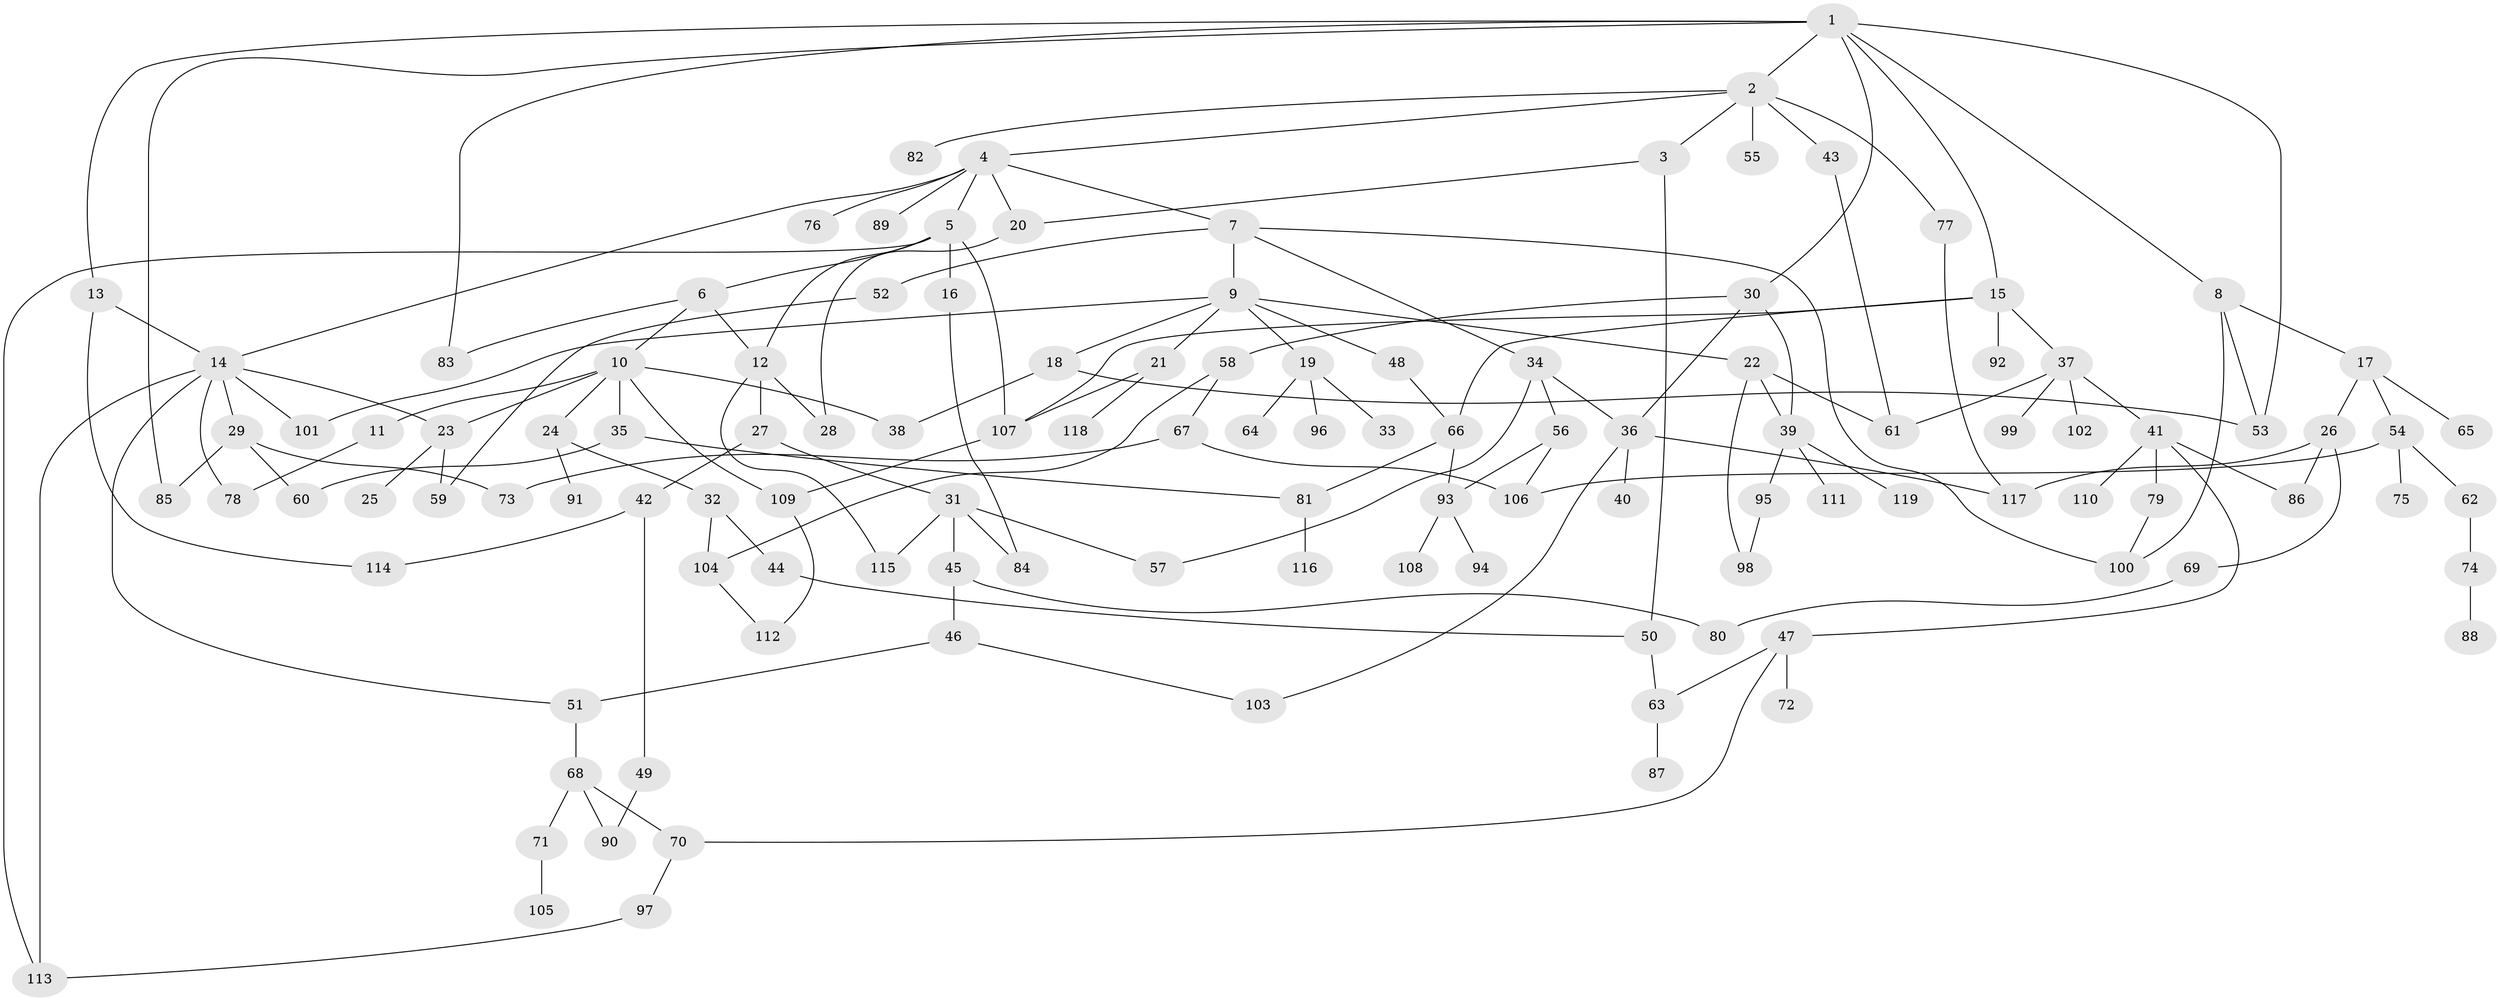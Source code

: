 // coarse degree distribution, {4: 0.25, 5: 0.05555555555555555, 3: 0.2777777777777778, 9: 0.013888888888888888, 8: 0.027777777777777776, 6: 0.027777777777777776, 1: 0.18055555555555555, 2: 0.1388888888888889, 7: 0.027777777777777776}
// Generated by graph-tools (version 1.1) at 2025/36/03/04/25 23:36:06]
// undirected, 119 vertices, 166 edges
graph export_dot {
  node [color=gray90,style=filled];
  1;
  2;
  3;
  4;
  5;
  6;
  7;
  8;
  9;
  10;
  11;
  12;
  13;
  14;
  15;
  16;
  17;
  18;
  19;
  20;
  21;
  22;
  23;
  24;
  25;
  26;
  27;
  28;
  29;
  30;
  31;
  32;
  33;
  34;
  35;
  36;
  37;
  38;
  39;
  40;
  41;
  42;
  43;
  44;
  45;
  46;
  47;
  48;
  49;
  50;
  51;
  52;
  53;
  54;
  55;
  56;
  57;
  58;
  59;
  60;
  61;
  62;
  63;
  64;
  65;
  66;
  67;
  68;
  69;
  70;
  71;
  72;
  73;
  74;
  75;
  76;
  77;
  78;
  79;
  80;
  81;
  82;
  83;
  84;
  85;
  86;
  87;
  88;
  89;
  90;
  91;
  92;
  93;
  94;
  95;
  96;
  97;
  98;
  99;
  100;
  101;
  102;
  103;
  104;
  105;
  106;
  107;
  108;
  109;
  110;
  111;
  112;
  113;
  114;
  115;
  116;
  117;
  118;
  119;
  1 -- 2;
  1 -- 8;
  1 -- 13;
  1 -- 15;
  1 -- 30;
  1 -- 83;
  1 -- 85;
  1 -- 53;
  2 -- 3;
  2 -- 4;
  2 -- 43;
  2 -- 55;
  2 -- 77;
  2 -- 82;
  3 -- 20;
  3 -- 50;
  4 -- 5;
  4 -- 7;
  4 -- 76;
  4 -- 89;
  4 -- 14;
  4 -- 20;
  5 -- 6;
  5 -- 12;
  5 -- 16;
  5 -- 113;
  5 -- 107;
  6 -- 10;
  6 -- 12;
  6 -- 83;
  7 -- 9;
  7 -- 34;
  7 -- 52;
  7 -- 100;
  8 -- 17;
  8 -- 53;
  8 -- 100;
  9 -- 18;
  9 -- 19;
  9 -- 21;
  9 -- 22;
  9 -- 48;
  9 -- 101;
  10 -- 11;
  10 -- 24;
  10 -- 35;
  10 -- 109;
  10 -- 23;
  10 -- 38;
  11 -- 78;
  12 -- 27;
  12 -- 28;
  12 -- 115;
  13 -- 14;
  13 -- 114;
  14 -- 23;
  14 -- 29;
  14 -- 78;
  14 -- 113;
  14 -- 51;
  14 -- 101;
  15 -- 37;
  15 -- 66;
  15 -- 92;
  15 -- 107;
  16 -- 84;
  17 -- 26;
  17 -- 54;
  17 -- 65;
  18 -- 38;
  18 -- 53;
  19 -- 33;
  19 -- 64;
  19 -- 96;
  20 -- 28;
  21 -- 107;
  21 -- 118;
  22 -- 61;
  22 -- 39;
  22 -- 98;
  23 -- 25;
  23 -- 59;
  24 -- 32;
  24 -- 91;
  26 -- 69;
  26 -- 117;
  26 -- 86;
  27 -- 31;
  27 -- 42;
  29 -- 60;
  29 -- 73;
  29 -- 85;
  30 -- 39;
  30 -- 58;
  30 -- 36;
  31 -- 45;
  31 -- 57;
  31 -- 115;
  31 -- 84;
  32 -- 44;
  32 -- 104;
  34 -- 36;
  34 -- 56;
  34 -- 57;
  35 -- 81;
  35 -- 60;
  36 -- 40;
  36 -- 103;
  36 -- 117;
  37 -- 41;
  37 -- 99;
  37 -- 102;
  37 -- 61;
  39 -- 95;
  39 -- 111;
  39 -- 119;
  41 -- 47;
  41 -- 79;
  41 -- 86;
  41 -- 110;
  42 -- 49;
  42 -- 114;
  43 -- 61;
  44 -- 50;
  45 -- 46;
  45 -- 80;
  46 -- 51;
  46 -- 103;
  47 -- 72;
  47 -- 70;
  47 -- 63;
  48 -- 66;
  49 -- 90;
  50 -- 63;
  51 -- 68;
  52 -- 59;
  54 -- 62;
  54 -- 75;
  54 -- 106;
  56 -- 93;
  56 -- 106;
  58 -- 67;
  58 -- 104;
  62 -- 74;
  63 -- 87;
  66 -- 81;
  66 -- 93;
  67 -- 73;
  67 -- 106;
  68 -- 70;
  68 -- 71;
  68 -- 90;
  69 -- 80;
  70 -- 97;
  71 -- 105;
  74 -- 88;
  77 -- 117;
  79 -- 100;
  81 -- 116;
  93 -- 94;
  93 -- 108;
  95 -- 98;
  97 -- 113;
  104 -- 112;
  107 -- 109;
  109 -- 112;
}
